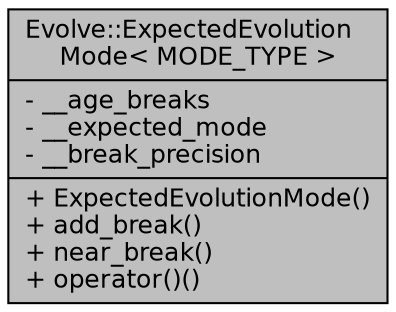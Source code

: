 digraph "Evolve::ExpectedEvolutionMode&lt; MODE_TYPE &gt;"
{
 // INTERACTIVE_SVG=YES
  edge [fontname="Helvetica",fontsize="12",labelfontname="Helvetica",labelfontsize="12"];
  node [fontname="Helvetica",fontsize="12",shape=record];
  Node1 [label="{Evolve::ExpectedEvolution\lMode\< MODE_TYPE \>\n|- __age_breaks\l- __expected_mode\l- __break_precision\l|+ ExpectedEvolutionMode()\l+ add_break()\l+ near_break()\l+ operator()()\l}",height=0.2,width=0.4,color="black", fillcolor="grey75", style="filled", fontcolor="black"];
}
